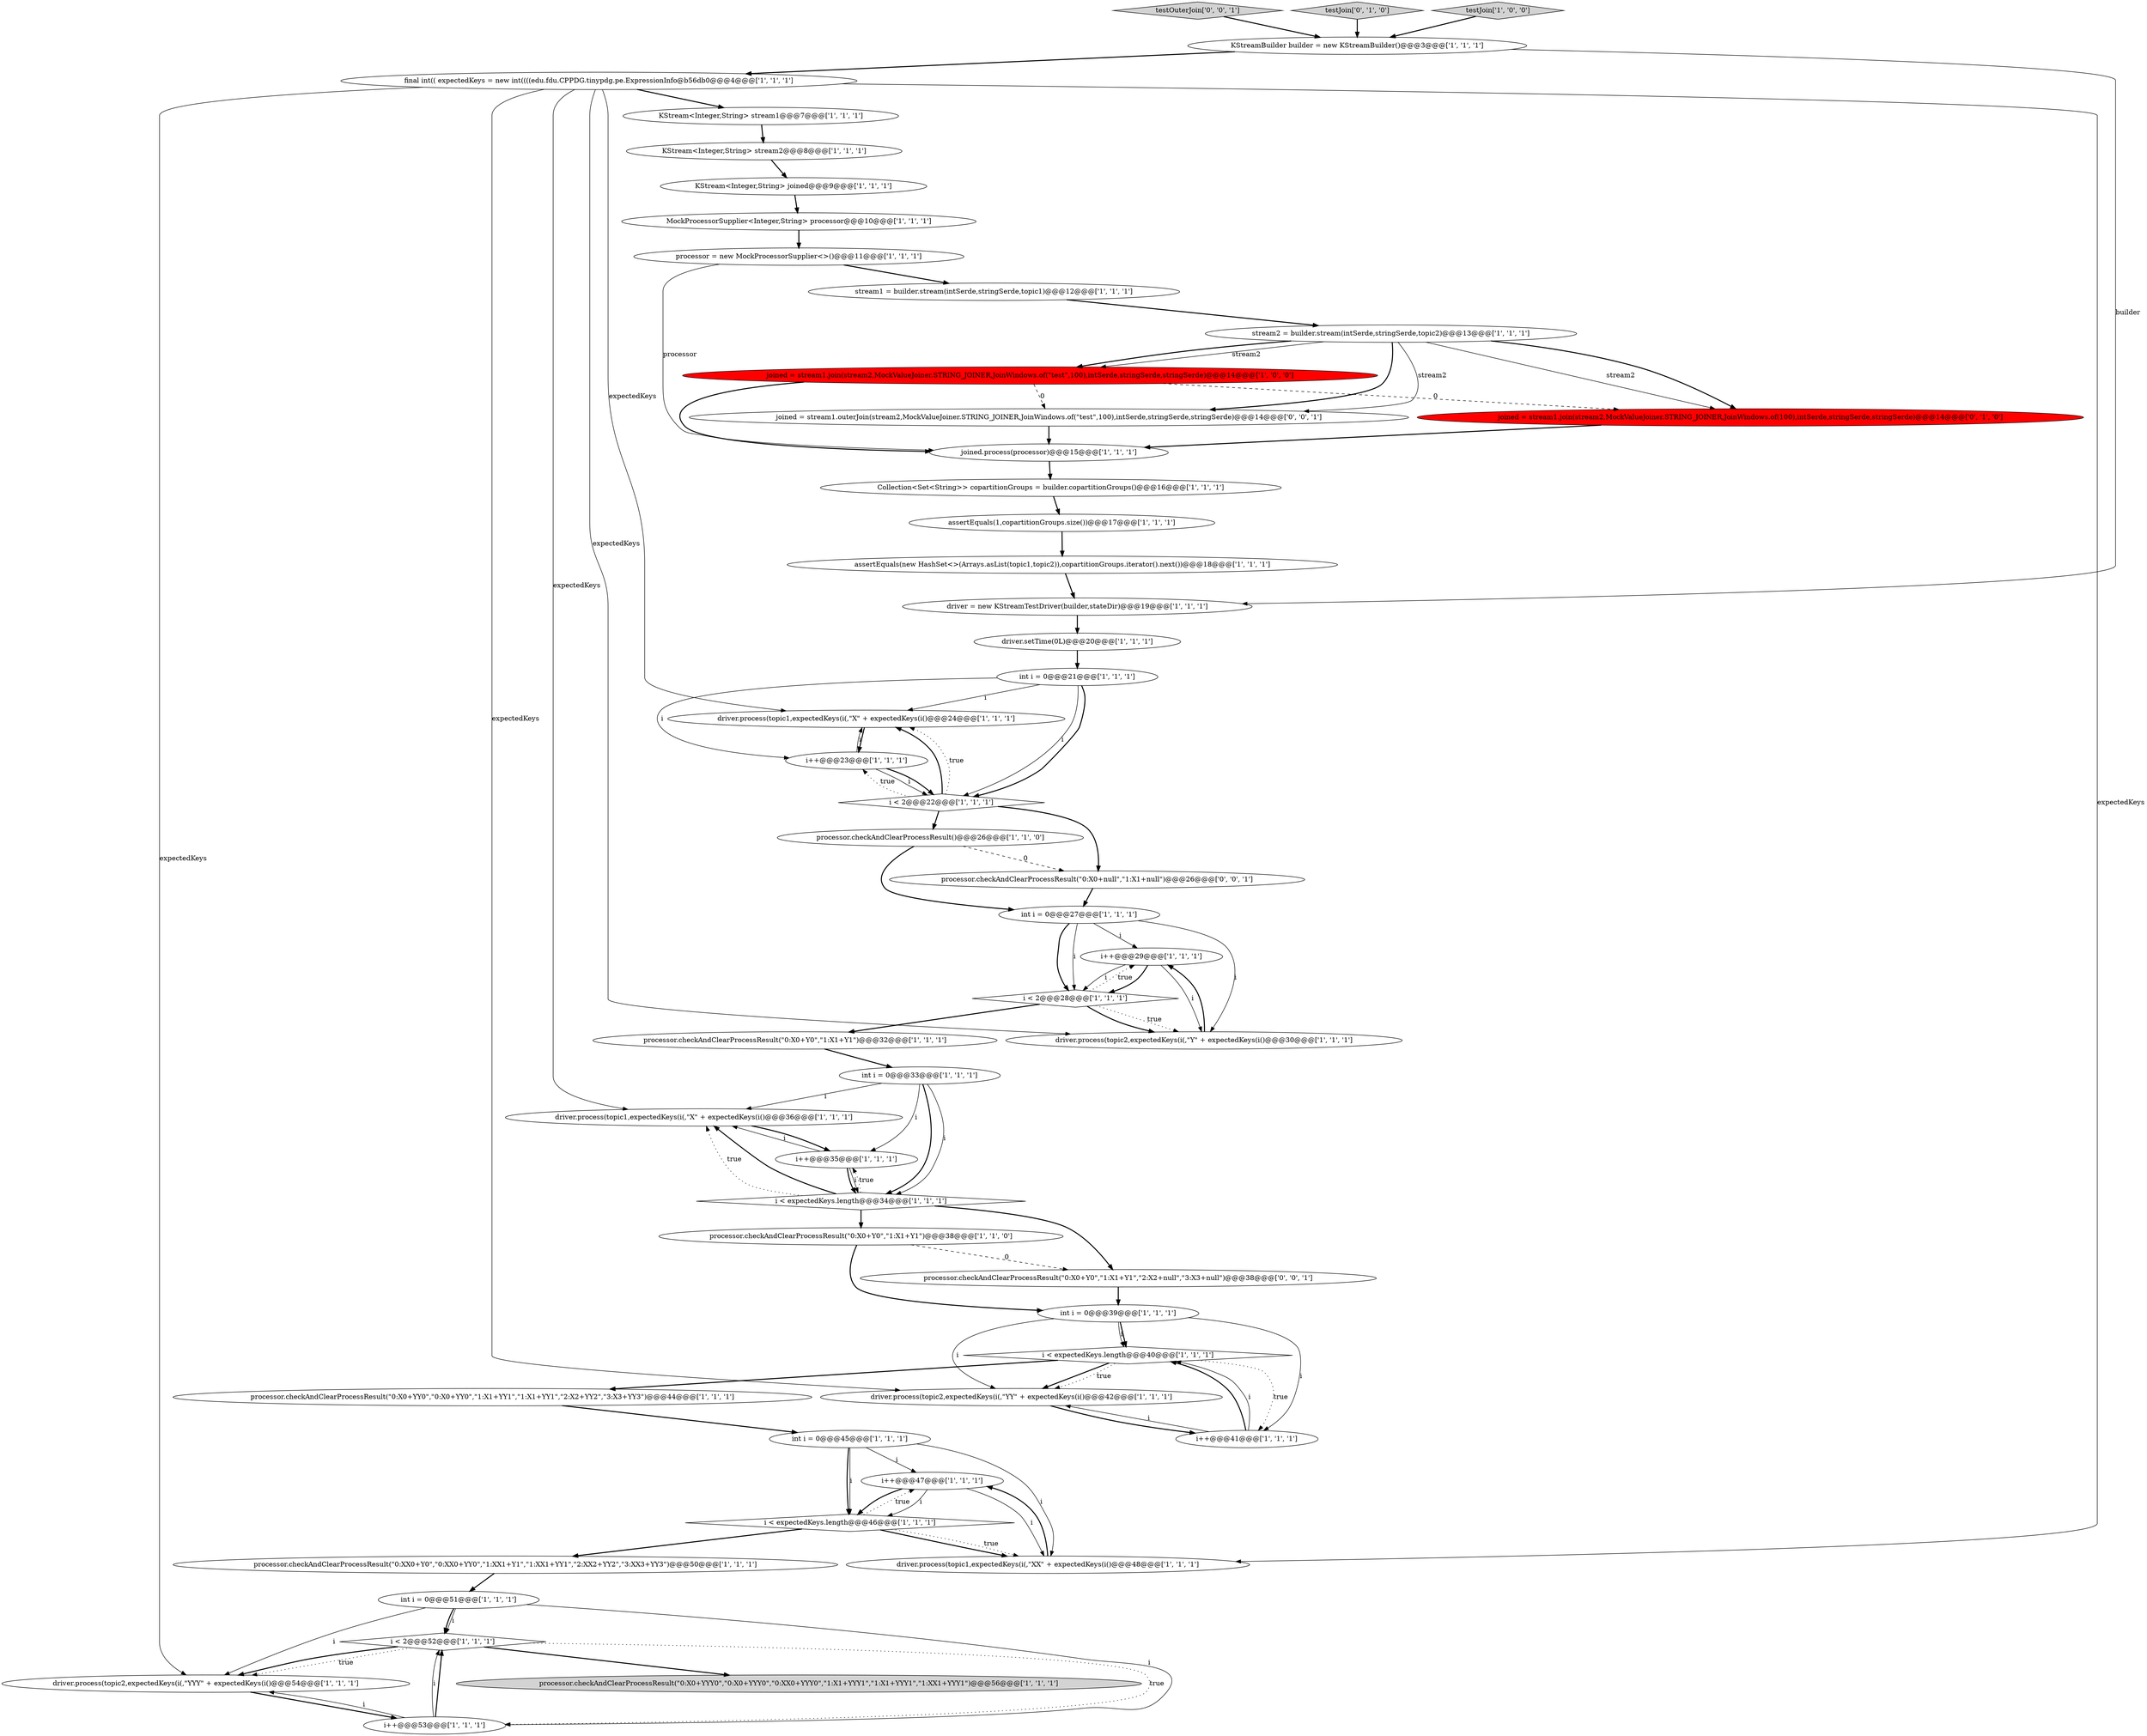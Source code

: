 digraph {
19 [style = filled, label = "processor.checkAndClearProcessResult(\"0:XX0+Y0\",\"0:XX0+YY0\",\"1:XX1+Y1\",\"1:XX1+YY1\",\"2:XX2+YY2\",\"3:XX3+YY3\")@@@50@@@['1', '1', '1']", fillcolor = white, shape = ellipse image = "AAA0AAABBB1BBB"];
49 [style = filled, label = "joined = stream1.outerJoin(stream2,MockValueJoiner.STRING_JOINER,JoinWindows.of(\"test\",100),intSerde,stringSerde,stringSerde)@@@14@@@['0', '0', '1']", fillcolor = white, shape = ellipse image = "AAA0AAABBB3BBB"];
44 [style = filled, label = "stream2 = builder.stream(intSerde,stringSerde,topic2)@@@13@@@['1', '1', '1']", fillcolor = white, shape = ellipse image = "AAA0AAABBB1BBB"];
32 [style = filled, label = "processor.checkAndClearProcessResult()@@@26@@@['1', '1', '0']", fillcolor = white, shape = ellipse image = "AAA0AAABBB1BBB"];
48 [style = filled, label = "joined = stream1.join(stream2,MockValueJoiner.STRING_JOINER,JoinWindows.of(100),intSerde,stringSerde,stringSerde)@@@14@@@['0', '1', '0']", fillcolor = red, shape = ellipse image = "AAA1AAABBB2BBB"];
50 [style = filled, label = "processor.checkAndClearProcessResult(\"0:X0+null\",\"1:X1+null\")@@@26@@@['0', '0', '1']", fillcolor = white, shape = ellipse image = "AAA0AAABBB3BBB"];
28 [style = filled, label = "int i = 0@@@51@@@['1', '1', '1']", fillcolor = white, shape = ellipse image = "AAA0AAABBB1BBB"];
13 [style = filled, label = "joined = stream1.join(stream2,MockValueJoiner.STRING_JOINER,JoinWindows.of(\"test\",100),intSerde,stringSerde,stringSerde)@@@14@@@['1', '0', '0']", fillcolor = red, shape = ellipse image = "AAA1AAABBB1BBB"];
34 [style = filled, label = "driver.process(topic1,expectedKeys(i(,\"X\" + expectedKeys(i()@@@36@@@['1', '1', '1']", fillcolor = white, shape = ellipse image = "AAA0AAABBB1BBB"];
4 [style = filled, label = "Collection<Set<String>> copartitionGroups = builder.copartitionGroups()@@@16@@@['1', '1', '1']", fillcolor = white, shape = ellipse image = "AAA0AAABBB1BBB"];
15 [style = filled, label = "assertEquals(new HashSet<>(Arrays.asList(topic1,topic2)),copartitionGroups.iterator().next())@@@18@@@['1', '1', '1']", fillcolor = white, shape = ellipse image = "AAA0AAABBB1BBB"];
51 [style = filled, label = "testOuterJoin['0', '0', '1']", fillcolor = lightgray, shape = diamond image = "AAA0AAABBB3BBB"];
31 [style = filled, label = "i < expectedKeys.length@@@34@@@['1', '1', '1']", fillcolor = white, shape = diamond image = "AAA0AAABBB1BBB"];
14 [style = filled, label = "processor.checkAndClearProcessResult(\"0:X0+Y0\",\"1:X1+Y1\")@@@38@@@['1', '1', '0']", fillcolor = white, shape = ellipse image = "AAA0AAABBB1BBB"];
23 [style = filled, label = "i < 2@@@22@@@['1', '1', '1']", fillcolor = white, shape = diamond image = "AAA0AAABBB1BBB"];
20 [style = filled, label = "processor = new MockProcessorSupplier<>()@@@11@@@['1', '1', '1']", fillcolor = white, shape = ellipse image = "AAA0AAABBB1BBB"];
24 [style = filled, label = "stream1 = builder.stream(intSerde,stringSerde,topic1)@@@12@@@['1', '1', '1']", fillcolor = white, shape = ellipse image = "AAA0AAABBB1BBB"];
42 [style = filled, label = "driver.setTime(0L)@@@20@@@['1', '1', '1']", fillcolor = white, shape = ellipse image = "AAA0AAABBB1BBB"];
43 [style = filled, label = "i++@@@35@@@['1', '1', '1']", fillcolor = white, shape = ellipse image = "AAA0AAABBB1BBB"];
41 [style = filled, label = "i++@@@47@@@['1', '1', '1']", fillcolor = white, shape = ellipse image = "AAA0AAABBB1BBB"];
46 [style = filled, label = "KStream<Integer,String> joined@@@9@@@['1', '1', '1']", fillcolor = white, shape = ellipse image = "AAA0AAABBB1BBB"];
5 [style = filled, label = "driver.process(topic1,expectedKeys(i(,\"XX\" + expectedKeys(i()@@@48@@@['1', '1', '1']", fillcolor = white, shape = ellipse image = "AAA0AAABBB1BBB"];
7 [style = filled, label = "i++@@@29@@@['1', '1', '1']", fillcolor = white, shape = ellipse image = "AAA0AAABBB1BBB"];
11 [style = filled, label = "KStreamBuilder builder = new KStreamBuilder()@@@3@@@['1', '1', '1']", fillcolor = white, shape = ellipse image = "AAA0AAABBB1BBB"];
47 [style = filled, label = "testJoin['0', '1', '0']", fillcolor = lightgray, shape = diamond image = "AAA0AAABBB2BBB"];
22 [style = filled, label = "i < 2@@@52@@@['1', '1', '1']", fillcolor = white, shape = diamond image = "AAA0AAABBB1BBB"];
26 [style = filled, label = "int i = 0@@@33@@@['1', '1', '1']", fillcolor = white, shape = ellipse image = "AAA0AAABBB1BBB"];
27 [style = filled, label = "driver.process(topic2,expectedKeys(i(,\"YYY\" + expectedKeys(i()@@@54@@@['1', '1', '1']", fillcolor = white, shape = ellipse image = "AAA0AAABBB1BBB"];
0 [style = filled, label = "i++@@@53@@@['1', '1', '1']", fillcolor = white, shape = ellipse image = "AAA0AAABBB1BBB"];
33 [style = filled, label = "int i = 0@@@39@@@['1', '1', '1']", fillcolor = white, shape = ellipse image = "AAA0AAABBB1BBB"];
6 [style = filled, label = "driver.process(topic1,expectedKeys(i(,\"X\" + expectedKeys(i()@@@24@@@['1', '1', '1']", fillcolor = white, shape = ellipse image = "AAA0AAABBB1BBB"];
9 [style = filled, label = "processor.checkAndClearProcessResult(\"0:X0+YYY0\",\"0:X0+YYY0\",\"0:XX0+YYY0\",\"1:X1+YYY1\",\"1:X1+YYY1\",\"1:XX1+YYY1\")@@@56@@@['1', '1', '1']", fillcolor = lightgray, shape = ellipse image = "AAA0AAABBB1BBB"];
18 [style = filled, label = "processor.checkAndClearProcessResult(\"0:X0+Y0\",\"1:X1+Y1\")@@@32@@@['1', '1', '1']", fillcolor = white, shape = ellipse image = "AAA0AAABBB1BBB"];
30 [style = filled, label = "MockProcessorSupplier<Integer,String> processor@@@10@@@['1', '1', '1']", fillcolor = white, shape = ellipse image = "AAA0AAABBB1BBB"];
36 [style = filled, label = "i < expectedKeys.length@@@40@@@['1', '1', '1']", fillcolor = white, shape = diamond image = "AAA0AAABBB1BBB"];
39 [style = filled, label = "assertEquals(1,copartitionGroups.size())@@@17@@@['1', '1', '1']", fillcolor = white, shape = ellipse image = "AAA0AAABBB1BBB"];
2 [style = filled, label = "driver.process(topic2,expectedKeys(i(,\"YY\" + expectedKeys(i()@@@42@@@['1', '1', '1']", fillcolor = white, shape = ellipse image = "AAA0AAABBB1BBB"];
37 [style = filled, label = "int i = 0@@@27@@@['1', '1', '1']", fillcolor = white, shape = ellipse image = "AAA0AAABBB1BBB"];
45 [style = filled, label = "KStream<Integer,String> stream1@@@7@@@['1', '1', '1']", fillcolor = white, shape = ellipse image = "AAA0AAABBB1BBB"];
1 [style = filled, label = "driver.process(topic2,expectedKeys(i(,\"Y\" + expectedKeys(i()@@@30@@@['1', '1', '1']", fillcolor = white, shape = ellipse image = "AAA0AAABBB1BBB"];
21 [style = filled, label = "driver = new KStreamTestDriver(builder,stateDir)@@@19@@@['1', '1', '1']", fillcolor = white, shape = ellipse image = "AAA0AAABBB1BBB"];
38 [style = filled, label = "joined.process(processor)@@@15@@@['1', '1', '1']", fillcolor = white, shape = ellipse image = "AAA0AAABBB1BBB"];
12 [style = filled, label = "final int(( expectedKeys = new int((((edu.fdu.CPPDG.tinypdg.pe.ExpressionInfo@b56db0@@@4@@@['1', '1', '1']", fillcolor = white, shape = ellipse image = "AAA0AAABBB1BBB"];
25 [style = filled, label = "int i = 0@@@21@@@['1', '1', '1']", fillcolor = white, shape = ellipse image = "AAA0AAABBB1BBB"];
10 [style = filled, label = "testJoin['1', '0', '0']", fillcolor = lightgray, shape = diamond image = "AAA0AAABBB1BBB"];
16 [style = filled, label = "i++@@@23@@@['1', '1', '1']", fillcolor = white, shape = ellipse image = "AAA0AAABBB1BBB"];
52 [style = filled, label = "processor.checkAndClearProcessResult(\"0:X0+Y0\",\"1:X1+Y1\",\"2:X2+null\",\"3:X3+null\")@@@38@@@['0', '0', '1']", fillcolor = white, shape = ellipse image = "AAA0AAABBB3BBB"];
3 [style = filled, label = "KStream<Integer,String> stream2@@@8@@@['1', '1', '1']", fillcolor = white, shape = ellipse image = "AAA0AAABBB1BBB"];
29 [style = filled, label = "i < 2@@@28@@@['1', '1', '1']", fillcolor = white, shape = diamond image = "AAA0AAABBB1BBB"];
35 [style = filled, label = "i < expectedKeys.length@@@46@@@['1', '1', '1']", fillcolor = white, shape = diamond image = "AAA0AAABBB1BBB"];
40 [style = filled, label = "processor.checkAndClearProcessResult(\"0:X0+YY0\",\"0:X0+YY0\",\"1:X1+YY1\",\"1:X1+YY1\",\"2:X2+YY2\",\"3:X3+YY3\")@@@44@@@['1', '1', '1']", fillcolor = white, shape = ellipse image = "AAA0AAABBB1BBB"];
8 [style = filled, label = "i++@@@41@@@['1', '1', '1']", fillcolor = white, shape = ellipse image = "AAA0AAABBB1BBB"];
17 [style = filled, label = "int i = 0@@@45@@@['1', '1', '1']", fillcolor = white, shape = ellipse image = "AAA0AAABBB1BBB"];
36->8 [style = dotted, label="true"];
16->6 [style = solid, label="i"];
21->42 [style = bold, label=""];
12->45 [style = bold, label=""];
44->49 [style = solid, label="stream2"];
32->37 [style = bold, label=""];
30->20 [style = bold, label=""];
15->21 [style = bold, label=""];
7->1 [style = solid, label="i"];
26->34 [style = solid, label="i"];
41->5 [style = solid, label="i"];
38->4 [style = bold, label=""];
25->6 [style = solid, label="i"];
17->35 [style = solid, label="i"];
47->11 [style = bold, label=""];
29->18 [style = bold, label=""];
25->16 [style = solid, label="i"];
8->36 [style = bold, label=""];
12->6 [style = solid, label="expectedKeys"];
36->2 [style = bold, label=""];
31->34 [style = dotted, label="true"];
33->2 [style = solid, label="i"];
19->28 [style = bold, label=""];
29->1 [style = bold, label=""];
51->11 [style = bold, label=""];
8->2 [style = solid, label="i"];
10->11 [style = bold, label=""];
17->35 [style = bold, label=""];
31->14 [style = bold, label=""];
7->29 [style = bold, label=""];
41->35 [style = solid, label="i"];
28->0 [style = solid, label="i"];
3->46 [style = bold, label=""];
12->5 [style = solid, label="expectedKeys"];
27->0 [style = bold, label=""];
22->0 [style = dotted, label="true"];
50->37 [style = bold, label=""];
22->9 [style = bold, label=""];
8->36 [style = solid, label="i"];
24->44 [style = bold, label=""];
37->29 [style = bold, label=""];
36->2 [style = dotted, label="true"];
0->27 [style = solid, label="i"];
49->38 [style = bold, label=""];
28->27 [style = solid, label="i"];
11->12 [style = bold, label=""];
44->49 [style = bold, label=""];
7->29 [style = solid, label="i"];
37->1 [style = solid, label="i"];
17->5 [style = solid, label="i"];
35->5 [style = bold, label=""];
43->34 [style = solid, label="i"];
33->36 [style = bold, label=""];
40->17 [style = bold, label=""];
13->49 [style = dashed, label="0"];
11->21 [style = solid, label="builder"];
31->43 [style = dotted, label="true"];
43->31 [style = solid, label="i"];
25->23 [style = solid, label="i"];
26->43 [style = solid, label="i"];
23->16 [style = dotted, label="true"];
29->1 [style = dotted, label="true"];
36->40 [style = bold, label=""];
52->33 [style = bold, label=""];
42->25 [style = bold, label=""];
31->52 [style = bold, label=""];
4->39 [style = bold, label=""];
37->29 [style = solid, label="i"];
18->26 [style = bold, label=""];
29->7 [style = dotted, label="true"];
23->32 [style = bold, label=""];
16->23 [style = bold, label=""];
13->48 [style = dashed, label="0"];
1->7 [style = bold, label=""];
0->22 [style = solid, label="i"];
31->34 [style = bold, label=""];
14->52 [style = dashed, label="0"];
26->31 [style = bold, label=""];
12->1 [style = solid, label="expectedKeys"];
26->31 [style = solid, label="i"];
46->30 [style = bold, label=""];
23->6 [style = bold, label=""];
32->50 [style = dashed, label="0"];
12->27 [style = solid, label="expectedKeys"];
22->27 [style = dotted, label="true"];
35->41 [style = dotted, label="true"];
33->8 [style = solid, label="i"];
34->43 [style = bold, label=""];
28->22 [style = solid, label="i"];
20->38 [style = solid, label="processor"];
28->22 [style = bold, label=""];
23->50 [style = bold, label=""];
43->31 [style = bold, label=""];
41->35 [style = bold, label=""];
12->2 [style = solid, label="expectedKeys"];
39->15 [style = bold, label=""];
45->3 [style = bold, label=""];
44->48 [style = solid, label="stream2"];
23->6 [style = dotted, label="true"];
25->23 [style = bold, label=""];
35->5 [style = dotted, label="true"];
35->19 [style = bold, label=""];
17->41 [style = solid, label="i"];
44->13 [style = solid, label="stream2"];
16->23 [style = solid, label="i"];
33->36 [style = solid, label="i"];
37->7 [style = solid, label="i"];
14->33 [style = bold, label=""];
5->41 [style = bold, label=""];
48->38 [style = bold, label=""];
22->27 [style = bold, label=""];
6->16 [style = bold, label=""];
44->48 [style = bold, label=""];
0->22 [style = bold, label=""];
44->13 [style = bold, label=""];
13->38 [style = bold, label=""];
12->34 [style = solid, label="expectedKeys"];
20->24 [style = bold, label=""];
2->8 [style = bold, label=""];
}
